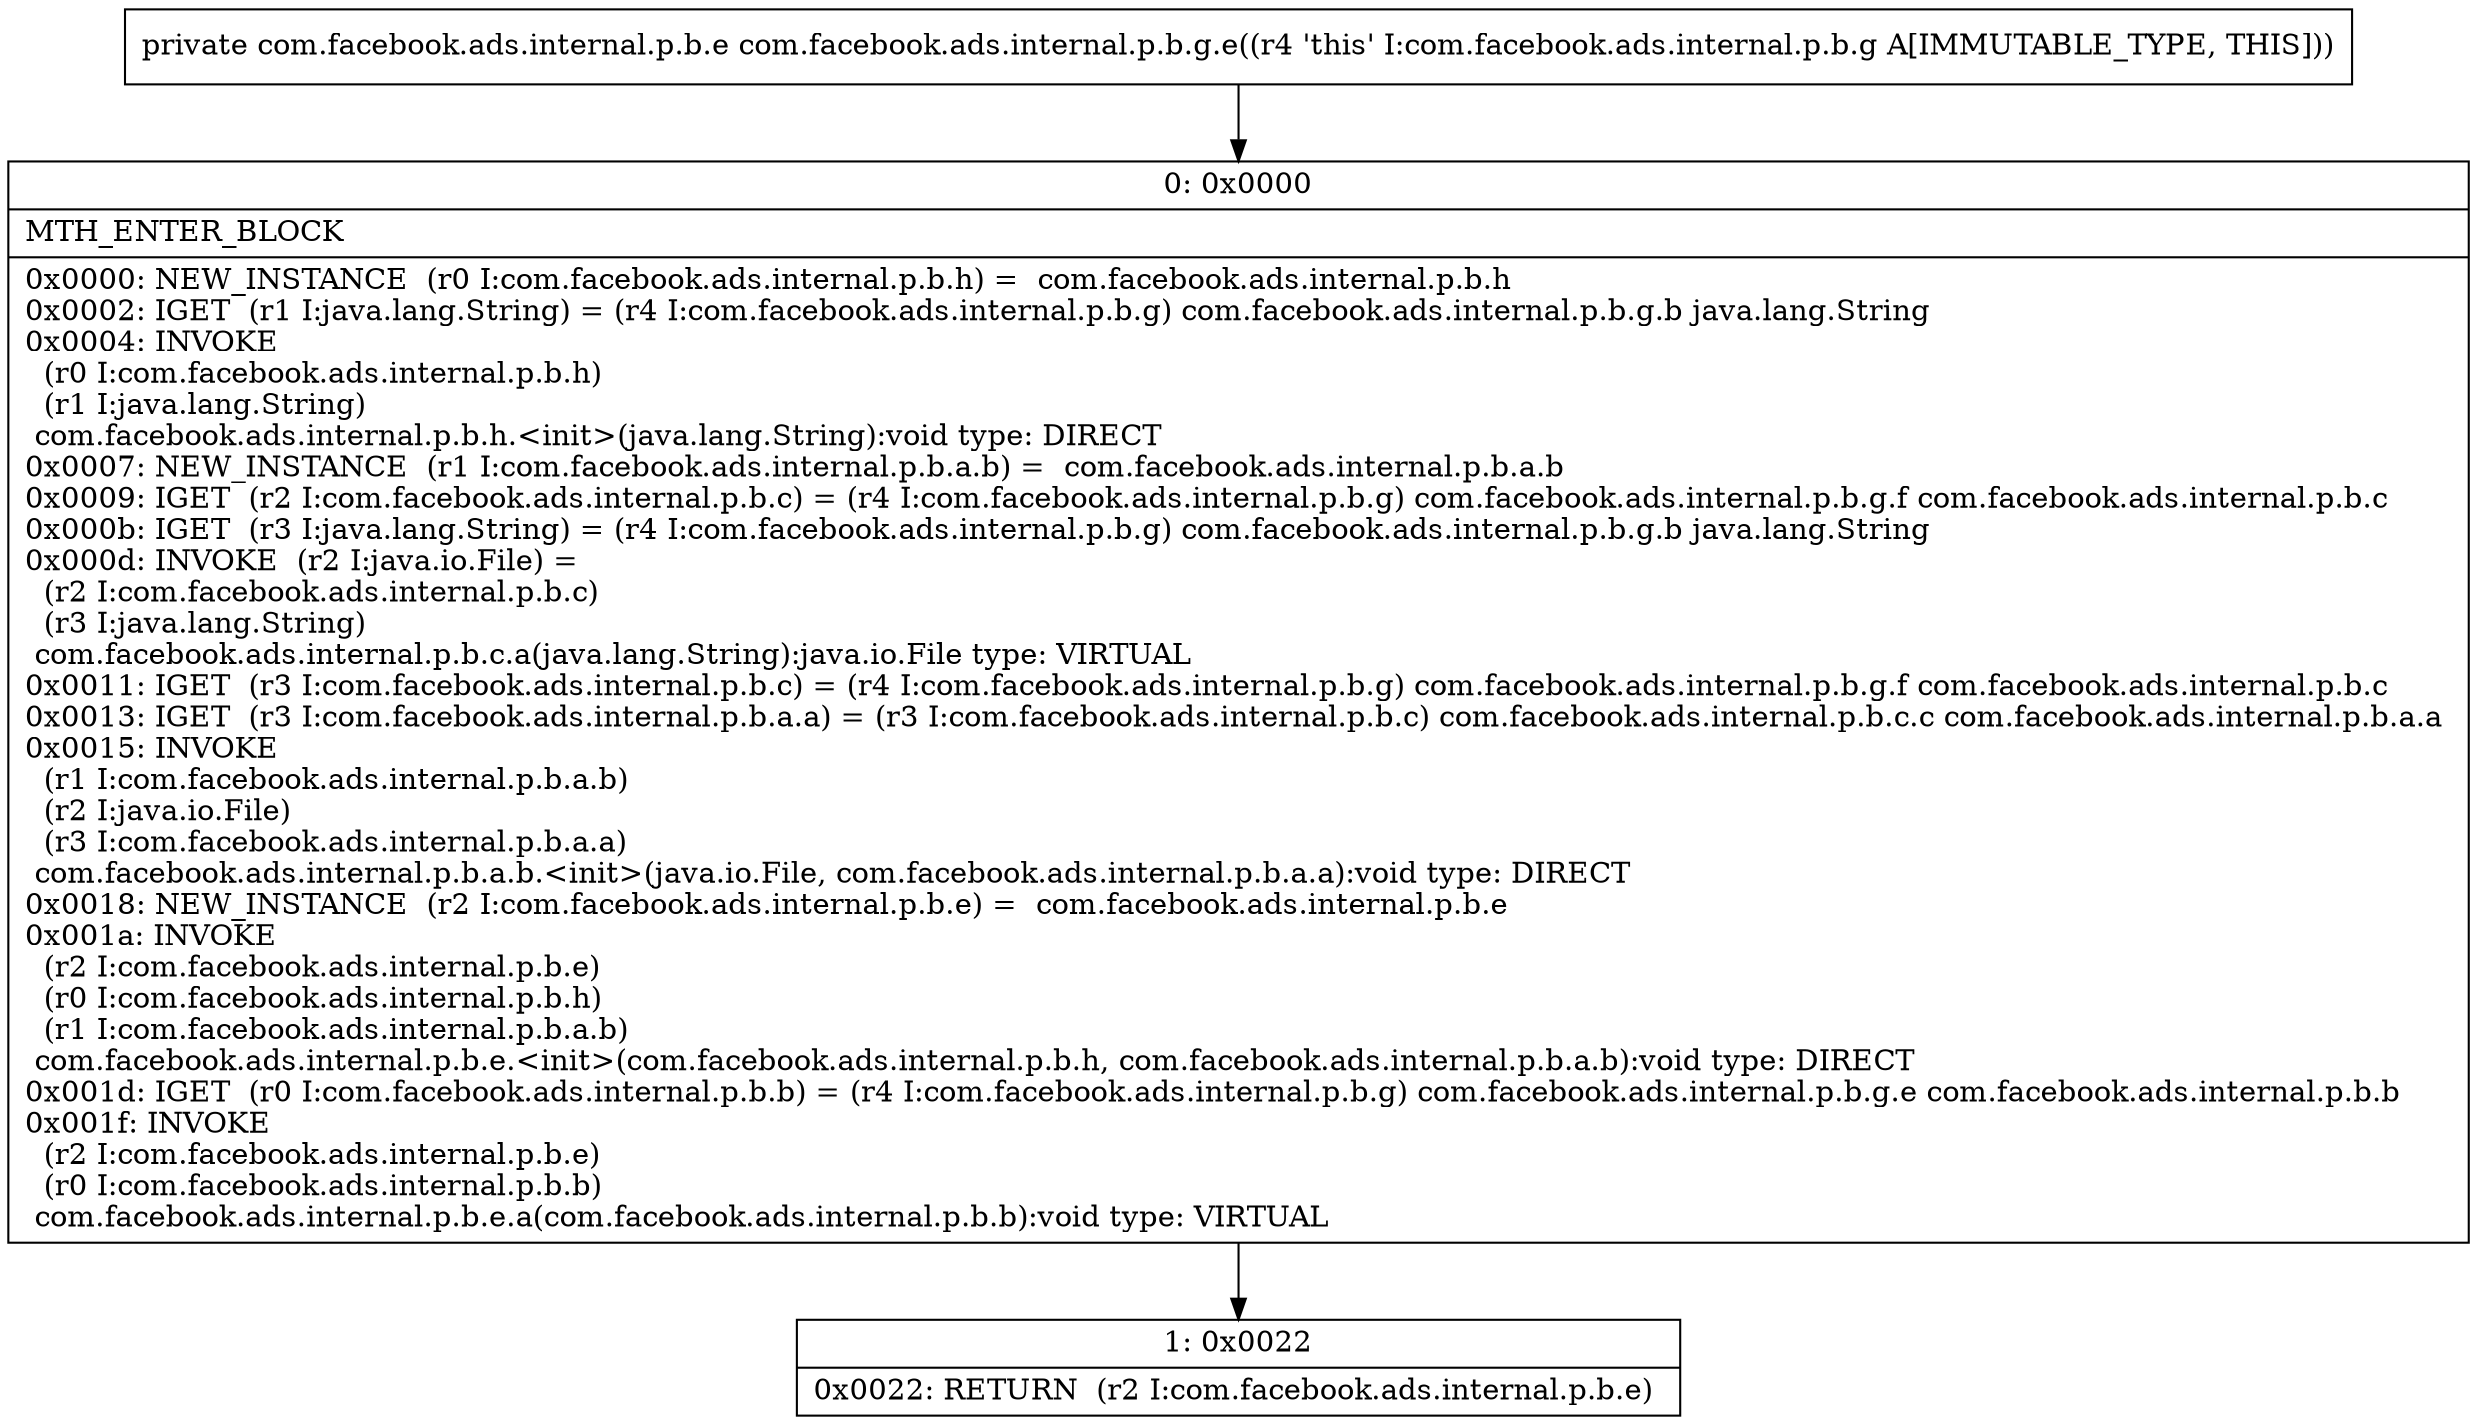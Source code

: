 digraph "CFG forcom.facebook.ads.internal.p.b.g.e()Lcom\/facebook\/ads\/internal\/p\/b\/e;" {
Node_0 [shape=record,label="{0\:\ 0x0000|MTH_ENTER_BLOCK\l|0x0000: NEW_INSTANCE  (r0 I:com.facebook.ads.internal.p.b.h) =  com.facebook.ads.internal.p.b.h \l0x0002: IGET  (r1 I:java.lang.String) = (r4 I:com.facebook.ads.internal.p.b.g) com.facebook.ads.internal.p.b.g.b java.lang.String \l0x0004: INVOKE  \l  (r0 I:com.facebook.ads.internal.p.b.h)\l  (r1 I:java.lang.String)\l com.facebook.ads.internal.p.b.h.\<init\>(java.lang.String):void type: DIRECT \l0x0007: NEW_INSTANCE  (r1 I:com.facebook.ads.internal.p.b.a.b) =  com.facebook.ads.internal.p.b.a.b \l0x0009: IGET  (r2 I:com.facebook.ads.internal.p.b.c) = (r4 I:com.facebook.ads.internal.p.b.g) com.facebook.ads.internal.p.b.g.f com.facebook.ads.internal.p.b.c \l0x000b: IGET  (r3 I:java.lang.String) = (r4 I:com.facebook.ads.internal.p.b.g) com.facebook.ads.internal.p.b.g.b java.lang.String \l0x000d: INVOKE  (r2 I:java.io.File) = \l  (r2 I:com.facebook.ads.internal.p.b.c)\l  (r3 I:java.lang.String)\l com.facebook.ads.internal.p.b.c.a(java.lang.String):java.io.File type: VIRTUAL \l0x0011: IGET  (r3 I:com.facebook.ads.internal.p.b.c) = (r4 I:com.facebook.ads.internal.p.b.g) com.facebook.ads.internal.p.b.g.f com.facebook.ads.internal.p.b.c \l0x0013: IGET  (r3 I:com.facebook.ads.internal.p.b.a.a) = (r3 I:com.facebook.ads.internal.p.b.c) com.facebook.ads.internal.p.b.c.c com.facebook.ads.internal.p.b.a.a \l0x0015: INVOKE  \l  (r1 I:com.facebook.ads.internal.p.b.a.b)\l  (r2 I:java.io.File)\l  (r3 I:com.facebook.ads.internal.p.b.a.a)\l com.facebook.ads.internal.p.b.a.b.\<init\>(java.io.File, com.facebook.ads.internal.p.b.a.a):void type: DIRECT \l0x0018: NEW_INSTANCE  (r2 I:com.facebook.ads.internal.p.b.e) =  com.facebook.ads.internal.p.b.e \l0x001a: INVOKE  \l  (r2 I:com.facebook.ads.internal.p.b.e)\l  (r0 I:com.facebook.ads.internal.p.b.h)\l  (r1 I:com.facebook.ads.internal.p.b.a.b)\l com.facebook.ads.internal.p.b.e.\<init\>(com.facebook.ads.internal.p.b.h, com.facebook.ads.internal.p.b.a.b):void type: DIRECT \l0x001d: IGET  (r0 I:com.facebook.ads.internal.p.b.b) = (r4 I:com.facebook.ads.internal.p.b.g) com.facebook.ads.internal.p.b.g.e com.facebook.ads.internal.p.b.b \l0x001f: INVOKE  \l  (r2 I:com.facebook.ads.internal.p.b.e)\l  (r0 I:com.facebook.ads.internal.p.b.b)\l com.facebook.ads.internal.p.b.e.a(com.facebook.ads.internal.p.b.b):void type: VIRTUAL \l}"];
Node_1 [shape=record,label="{1\:\ 0x0022|0x0022: RETURN  (r2 I:com.facebook.ads.internal.p.b.e) \l}"];
MethodNode[shape=record,label="{private com.facebook.ads.internal.p.b.e com.facebook.ads.internal.p.b.g.e((r4 'this' I:com.facebook.ads.internal.p.b.g A[IMMUTABLE_TYPE, THIS])) }"];
MethodNode -> Node_0;
Node_0 -> Node_1;
}

